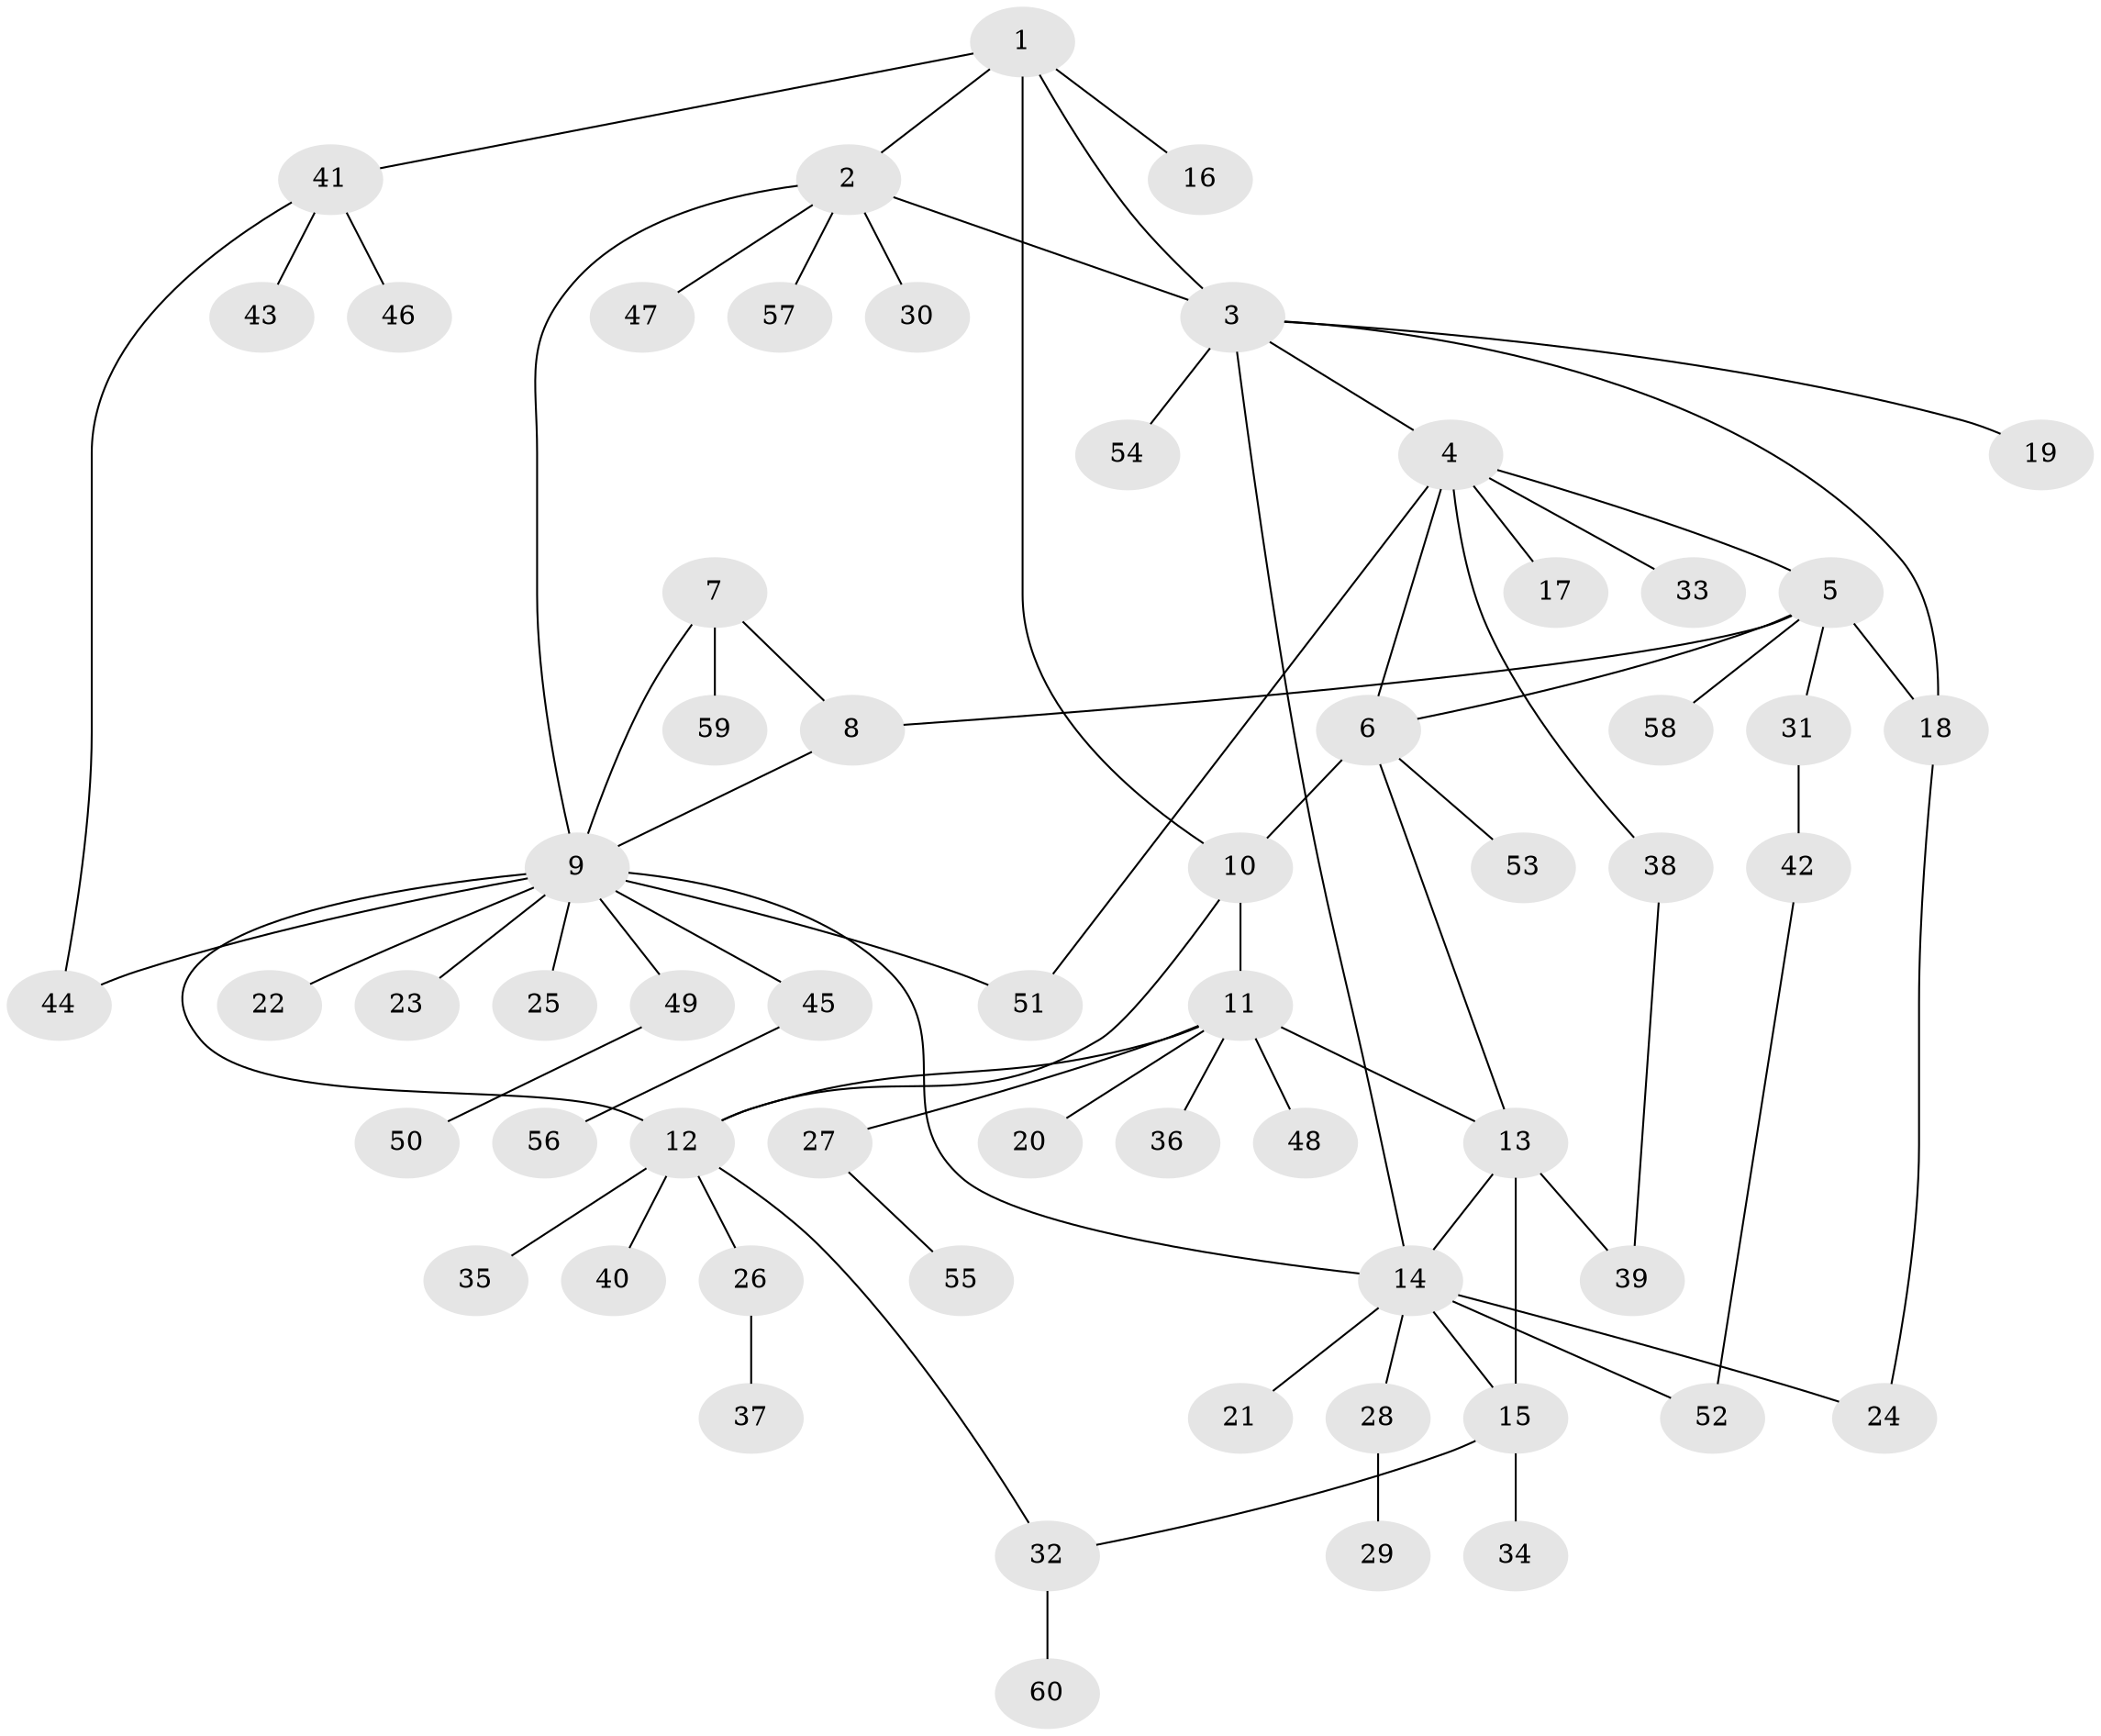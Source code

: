// Generated by graph-tools (version 1.1) at 2025/11/02/27/25 16:11:30]
// undirected, 60 vertices, 77 edges
graph export_dot {
graph [start="1"]
  node [color=gray90,style=filled];
  1;
  2;
  3;
  4;
  5;
  6;
  7;
  8;
  9;
  10;
  11;
  12;
  13;
  14;
  15;
  16;
  17;
  18;
  19;
  20;
  21;
  22;
  23;
  24;
  25;
  26;
  27;
  28;
  29;
  30;
  31;
  32;
  33;
  34;
  35;
  36;
  37;
  38;
  39;
  40;
  41;
  42;
  43;
  44;
  45;
  46;
  47;
  48;
  49;
  50;
  51;
  52;
  53;
  54;
  55;
  56;
  57;
  58;
  59;
  60;
  1 -- 2;
  1 -- 3;
  1 -- 10;
  1 -- 16;
  1 -- 41;
  2 -- 3;
  2 -- 9;
  2 -- 30;
  2 -- 47;
  2 -- 57;
  3 -- 4;
  3 -- 14;
  3 -- 18;
  3 -- 19;
  3 -- 54;
  4 -- 5;
  4 -- 6;
  4 -- 17;
  4 -- 33;
  4 -- 38;
  4 -- 51;
  5 -- 6;
  5 -- 8;
  5 -- 18;
  5 -- 31;
  5 -- 58;
  6 -- 10;
  6 -- 13;
  6 -- 53;
  7 -- 8;
  7 -- 9;
  7 -- 59;
  8 -- 9;
  9 -- 12;
  9 -- 14;
  9 -- 22;
  9 -- 23;
  9 -- 25;
  9 -- 44;
  9 -- 45;
  9 -- 49;
  9 -- 51;
  10 -- 11;
  10 -- 12;
  11 -- 12;
  11 -- 13;
  11 -- 20;
  11 -- 27;
  11 -- 36;
  11 -- 48;
  12 -- 26;
  12 -- 32;
  12 -- 35;
  12 -- 40;
  13 -- 14;
  13 -- 15;
  13 -- 39;
  14 -- 15;
  14 -- 21;
  14 -- 24;
  14 -- 28;
  14 -- 52;
  15 -- 32;
  15 -- 34;
  18 -- 24;
  26 -- 37;
  27 -- 55;
  28 -- 29;
  31 -- 42;
  32 -- 60;
  38 -- 39;
  41 -- 43;
  41 -- 44;
  41 -- 46;
  42 -- 52;
  45 -- 56;
  49 -- 50;
}
